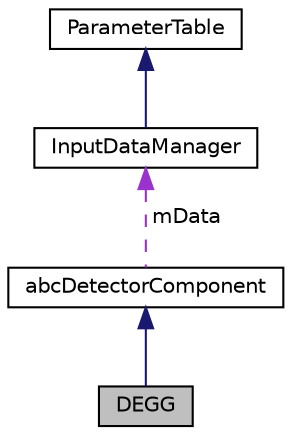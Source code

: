 digraph "DEGG"
{
 // LATEX_PDF_SIZE
  edge [fontname="Helvetica",fontsize="10",labelfontname="Helvetica",labelfontsize="10"];
  node [fontname="Helvetica",fontsize="10",shape=record];
  Node1 [label="DEGG",height=0.2,width=0.4,color="black", fillcolor="grey75", style="filled", fontcolor="black",tooltip="Construction of the DEGG detector geometry."];
  Node2 -> Node1 [dir="back",color="midnightblue",fontsize="10",style="solid",fontname="Helvetica"];
  Node2 [label="abcDetectorComponent",height=0.2,width=0.4,color="black", fillcolor="white", style="filled",URL="$classabc_detector_component.html",tooltip="Abstract base class used for constructing detector components."];
  Node3 -> Node2 [dir="back",color="darkorchid3",fontsize="10",style="dashed",label=" mData" ,fontname="Helvetica"];
  Node3 [label="InputDataManager",height=0.2,width=0.4,color="black", fillcolor="white", style="filled",URL="$class_input_data_manager.html",tooltip=" "];
  Node4 -> Node3 [dir="back",color="midnightblue",fontsize="10",style="solid",fontname="Helvetica"];
  Node4 [label="ParameterTable",height=0.2,width=0.4,color="black", fillcolor="white", style="filled",URL="$class_parameter_table.html",tooltip=" "];
}
